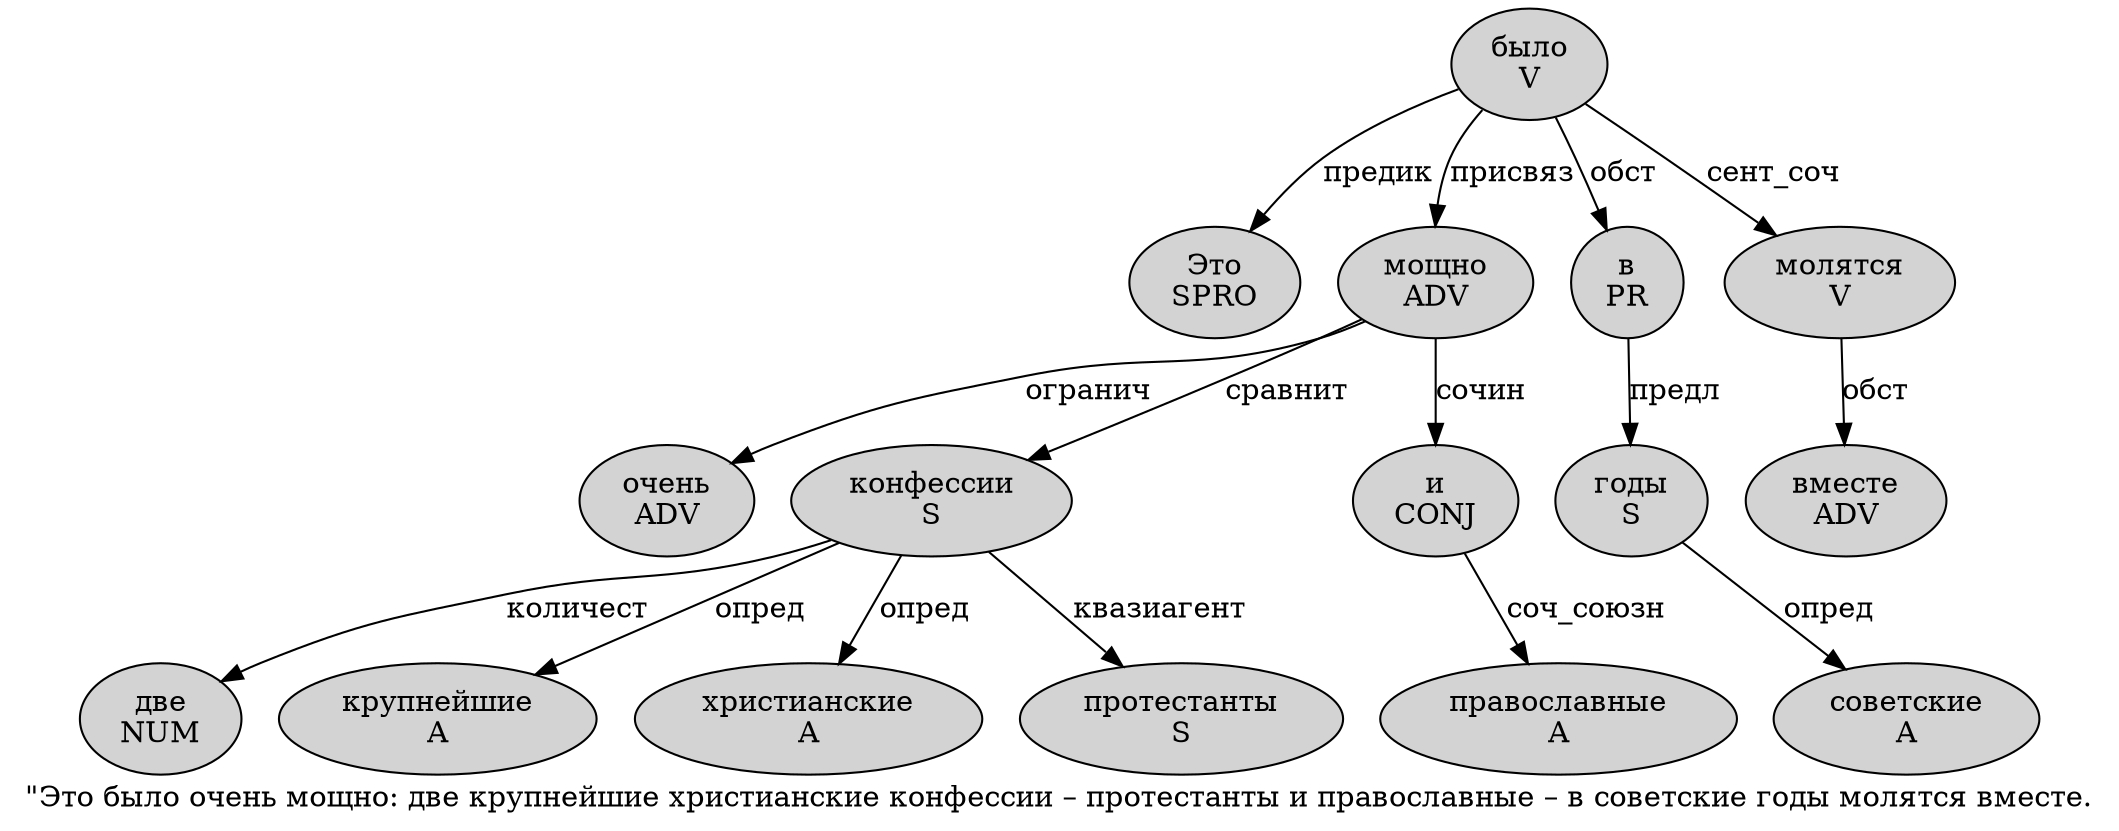 digraph SENTENCE_131 {
	graph [label="\"Это было очень мощно: две крупнейшие христианские конфессии – протестанты и православные – в советские годы молятся вместе."]
	node [style=filled]
		1 [label="Это
SPRO" color="" fillcolor=lightgray penwidth=1 shape=ellipse]
		2 [label="было
V" color="" fillcolor=lightgray penwidth=1 shape=ellipse]
		3 [label="очень
ADV" color="" fillcolor=lightgray penwidth=1 shape=ellipse]
		4 [label="мощно
ADV" color="" fillcolor=lightgray penwidth=1 shape=ellipse]
		6 [label="две
NUM" color="" fillcolor=lightgray penwidth=1 shape=ellipse]
		7 [label="крупнейшие
A" color="" fillcolor=lightgray penwidth=1 shape=ellipse]
		8 [label="христианские
A" color="" fillcolor=lightgray penwidth=1 shape=ellipse]
		9 [label="конфессии
S" color="" fillcolor=lightgray penwidth=1 shape=ellipse]
		11 [label="протестанты
S" color="" fillcolor=lightgray penwidth=1 shape=ellipse]
		12 [label="и
CONJ" color="" fillcolor=lightgray penwidth=1 shape=ellipse]
		13 [label="православные
A" color="" fillcolor=lightgray penwidth=1 shape=ellipse]
		15 [label="в
PR" color="" fillcolor=lightgray penwidth=1 shape=ellipse]
		16 [label="советские
A" color="" fillcolor=lightgray penwidth=1 shape=ellipse]
		17 [label="годы
S" color="" fillcolor=lightgray penwidth=1 shape=ellipse]
		18 [label="молятся
V" color="" fillcolor=lightgray penwidth=1 shape=ellipse]
		19 [label="вместе
ADV" color="" fillcolor=lightgray penwidth=1 shape=ellipse]
			12 -> 13 [label="соч_союзн"]
			2 -> 1 [label="предик"]
			2 -> 4 [label="присвяз"]
			2 -> 15 [label="обст"]
			2 -> 18 [label="сент_соч"]
			4 -> 3 [label="огранич"]
			4 -> 9 [label="сравнит"]
			4 -> 12 [label="сочин"]
			18 -> 19 [label="обст"]
			9 -> 6 [label="количест"]
			9 -> 7 [label="опред"]
			9 -> 8 [label="опред"]
			9 -> 11 [label="квазиагент"]
			15 -> 17 [label="предл"]
			17 -> 16 [label="опред"]
}